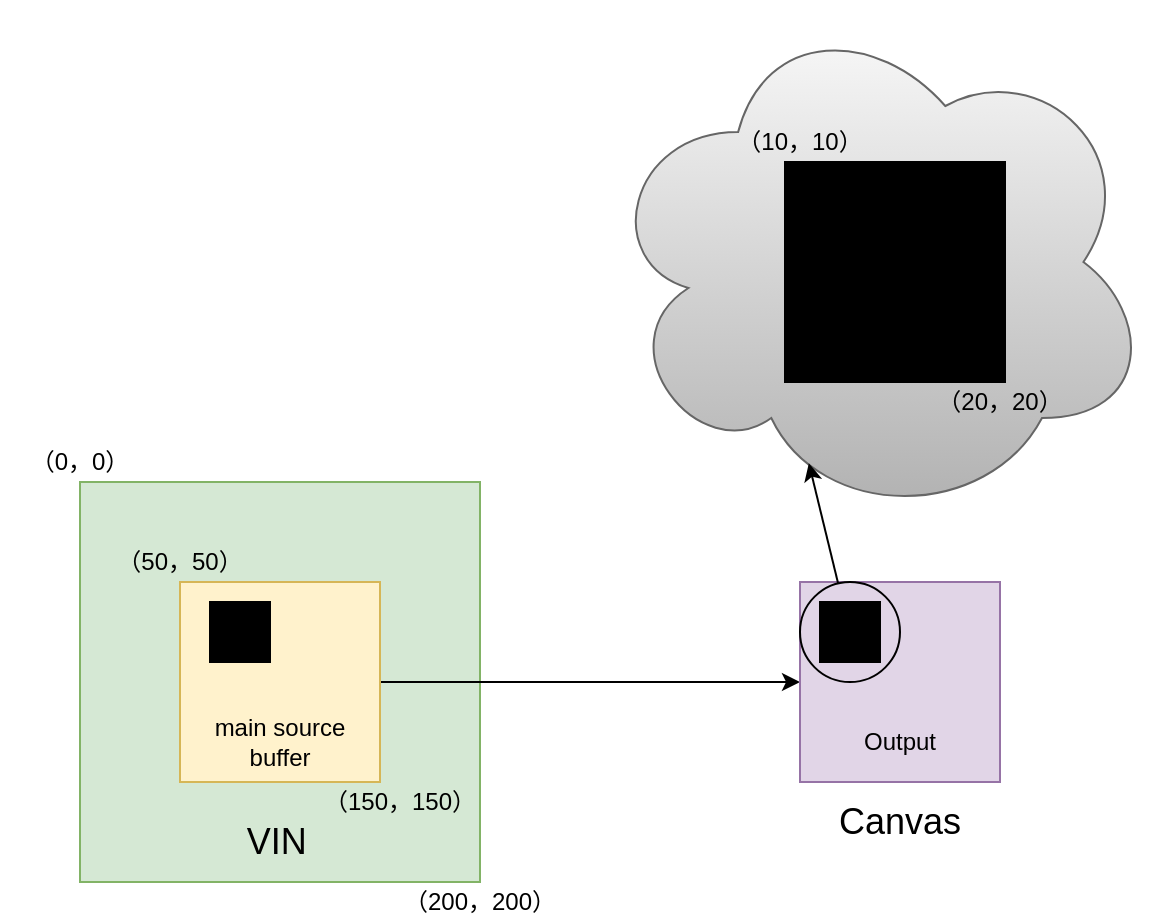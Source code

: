 <mxfile version="14.7.9" type="github">
  <diagram id="D8vaosnwNxsvTTKOVrf-" name="Page-1">
    <mxGraphModel dx="981" dy="548" grid="1" gridSize="10" guides="1" tooltips="1" connect="1" arrows="1" fold="1" page="1" pageScale="1" pageWidth="827" pageHeight="1169" math="0" shadow="0">
      <root>
        <mxCell id="0" />
        <mxCell id="1" parent="0" />
        <mxCell id="dDMh_f_iQKZnVUC8a1XJ-13" value="" style="whiteSpace=wrap;html=1;aspect=fixed;fillColor=#d5e8d4;strokeColor=#82b366;" vertex="1" parent="1">
          <mxGeometry x="240" y="240" width="200" height="200" as="geometry" />
        </mxCell>
        <mxCell id="dDMh_f_iQKZnVUC8a1XJ-25" style="edgeStyle=orthogonalEdgeStyle;rounded=0;orthogonalLoop=1;jettySize=auto;html=1;entryX=0;entryY=0.5;entryDx=0;entryDy=0;" edge="1" parent="1" source="dDMh_f_iQKZnVUC8a1XJ-14" target="dDMh_f_iQKZnVUC8a1XJ-23">
          <mxGeometry relative="1" as="geometry" />
        </mxCell>
        <mxCell id="dDMh_f_iQKZnVUC8a1XJ-14" value="" style="whiteSpace=wrap;html=1;aspect=fixed;fillColor=#fff2cc;strokeColor=#d6b656;" vertex="1" parent="1">
          <mxGeometry x="290" y="290" width="100" height="100" as="geometry" />
        </mxCell>
        <mxCell id="dDMh_f_iQKZnVUC8a1XJ-18" value="（0，0）" style="text;html=1;strokeColor=none;fillColor=none;align=center;verticalAlign=middle;whiteSpace=wrap;rounded=0;" vertex="1" parent="1">
          <mxGeometry x="200" y="220" width="80" height="20" as="geometry" />
        </mxCell>
        <mxCell id="dDMh_f_iQKZnVUC8a1XJ-19" value="（50，50）" style="text;html=1;strokeColor=none;fillColor=none;align=center;verticalAlign=middle;whiteSpace=wrap;rounded=0;" vertex="1" parent="1">
          <mxGeometry x="250" y="270" width="80" height="20" as="geometry" />
        </mxCell>
        <mxCell id="dDMh_f_iQKZnVUC8a1XJ-20" value="（150，150）" style="text;html=1;strokeColor=none;fillColor=none;align=center;verticalAlign=middle;whiteSpace=wrap;rounded=0;" vertex="1" parent="1">
          <mxGeometry x="360" y="390" width="80" height="20" as="geometry" />
        </mxCell>
        <mxCell id="dDMh_f_iQKZnVUC8a1XJ-21" value="（200，200）" style="text;html=1;strokeColor=none;fillColor=none;align=center;verticalAlign=middle;whiteSpace=wrap;rounded=0;" vertex="1" parent="1">
          <mxGeometry x="400" y="440" width="80" height="20" as="geometry" />
        </mxCell>
        <mxCell id="dDMh_f_iQKZnVUC8a1XJ-4" value="&lt;font style=&quot;font-size: 18px&quot;&gt;VIN&lt;/font&gt;&amp;nbsp;" style="text;html=1;strokeColor=none;fillColor=none;align=center;verticalAlign=middle;whiteSpace=wrap;rounded=0;" vertex="1" parent="1">
          <mxGeometry x="320" y="410" width="40" height="20" as="geometry" />
        </mxCell>
        <mxCell id="dDMh_f_iQKZnVUC8a1XJ-22" value="&lt;font style=&quot;font-size: 12px&quot;&gt;main source buffer&lt;/font&gt;" style="text;html=1;strokeColor=none;fillColor=none;align=center;verticalAlign=middle;whiteSpace=wrap;rounded=0;" vertex="1" parent="1">
          <mxGeometry x="305" y="340" width="70" height="60" as="geometry" />
        </mxCell>
        <mxCell id="dDMh_f_iQKZnVUC8a1XJ-23" value="" style="whiteSpace=wrap;html=1;aspect=fixed;fillColor=#e1d5e7;strokeColor=#9673a6;" vertex="1" parent="1">
          <mxGeometry x="600" y="290" width="100" height="100" as="geometry" />
        </mxCell>
        <mxCell id="dDMh_f_iQKZnVUC8a1XJ-26" value="&lt;font style=&quot;font-size: 12px&quot;&gt;Output&lt;/font&gt;" style="text;html=1;strokeColor=none;fillColor=none;align=center;verticalAlign=middle;whiteSpace=wrap;rounded=0;" vertex="1" parent="1">
          <mxGeometry x="605" y="340" width="90" height="60" as="geometry" />
        </mxCell>
        <mxCell id="dDMh_f_iQKZnVUC8a1XJ-27" value="" style="whiteSpace=wrap;html=1;aspect=fixed;fillColor=#000000;" vertex="1" parent="1">
          <mxGeometry x="610" y="300" width="30" height="30" as="geometry" />
        </mxCell>
        <mxCell id="dDMh_f_iQKZnVUC8a1XJ-28" value="" style="whiteSpace=wrap;html=1;aspect=fixed;fillColor=#000000;" vertex="1" parent="1">
          <mxGeometry x="305" y="300" width="30" height="30" as="geometry" />
        </mxCell>
        <mxCell id="dDMh_f_iQKZnVUC8a1XJ-29" value="&lt;span style=&quot;font-size: 18px&quot;&gt;Canvas&lt;/span&gt;" style="text;html=1;strokeColor=none;fillColor=none;align=center;verticalAlign=middle;whiteSpace=wrap;rounded=0;" vertex="1" parent="1">
          <mxGeometry x="615" y="400" width="70" height="20" as="geometry" />
        </mxCell>
        <mxCell id="dDMh_f_iQKZnVUC8a1XJ-30" value="" style="ellipse;shape=cloud;whiteSpace=wrap;html=1;fillColor=#f5f5f5;gradientColor=#b3b3b3;strokeColor=#666666;" vertex="1" parent="1">
          <mxGeometry x="500" width="276.25" height="260" as="geometry" />
        </mxCell>
        <mxCell id="dDMh_f_iQKZnVUC8a1XJ-31" value="" style="ellipse;whiteSpace=wrap;html=1;aspect=fixed;fillColor=none;" vertex="1" parent="1">
          <mxGeometry x="600" y="290" width="50" height="50" as="geometry" />
        </mxCell>
        <mxCell id="dDMh_f_iQKZnVUC8a1XJ-33" value="" style="endArrow=classic;html=1;entryX=0.378;entryY=0.887;entryDx=0;entryDy=0;entryPerimeter=0;" edge="1" parent="1" source="dDMh_f_iQKZnVUC8a1XJ-31" target="dDMh_f_iQKZnVUC8a1XJ-30">
          <mxGeometry width="50" height="50" relative="1" as="geometry">
            <mxPoint x="510" y="230" as="sourcePoint" />
            <mxPoint x="560" y="180" as="targetPoint" />
            <Array as="points" />
          </mxGeometry>
        </mxCell>
        <mxCell id="dDMh_f_iQKZnVUC8a1XJ-34" value="" style="whiteSpace=wrap;html=1;aspect=fixed;fillColor=#000000;" vertex="1" parent="1">
          <mxGeometry x="592.5" y="80" width="110" height="110" as="geometry" />
        </mxCell>
        <mxCell id="dDMh_f_iQKZnVUC8a1XJ-35" value="（10，10）" style="text;html=1;strokeColor=none;fillColor=none;align=center;verticalAlign=middle;whiteSpace=wrap;rounded=0;" vertex="1" parent="1">
          <mxGeometry x="560" y="60" width="80" height="20" as="geometry" />
        </mxCell>
        <mxCell id="dDMh_f_iQKZnVUC8a1XJ-36" value="（20，20）" style="text;html=1;strokeColor=none;fillColor=none;align=center;verticalAlign=middle;whiteSpace=wrap;rounded=0;" vertex="1" parent="1">
          <mxGeometry x="660" y="190" width="80" height="20" as="geometry" />
        </mxCell>
      </root>
    </mxGraphModel>
  </diagram>
</mxfile>
